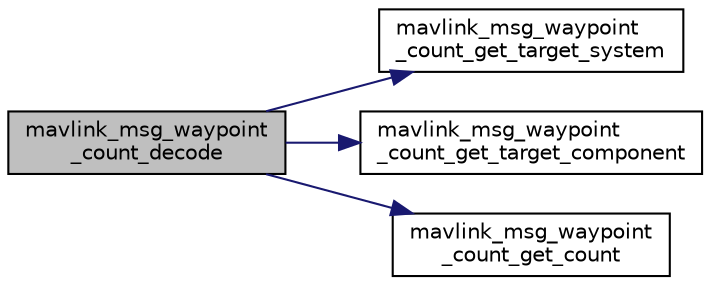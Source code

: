 digraph "mavlink_msg_waypoint_count_decode"
{
 // INTERACTIVE_SVG=YES
  edge [fontname="Helvetica",fontsize="10",labelfontname="Helvetica",labelfontsize="10"];
  node [fontname="Helvetica",fontsize="10",shape=record];
  rankdir="LR";
  Node1 [label="mavlink_msg_waypoint\l_count_decode",height=0.2,width=0.4,color="black", fillcolor="grey75", style="filled" fontcolor="black"];
  Node1 -> Node2 [color="midnightblue",fontsize="10",style="solid",fontname="Helvetica"];
  Node2 [label="mavlink_msg_waypoint\l_count_get_target_system",height=0.2,width=0.4,color="black", fillcolor="white", style="filled",URL="$mavlink__msg__waypoint__count_8h.html#a3348a0dbed0fa820816e543e976f64f9",tooltip="Send a waypoint_count message. "];
  Node1 -> Node3 [color="midnightblue",fontsize="10",style="solid",fontname="Helvetica"];
  Node3 [label="mavlink_msg_waypoint\l_count_get_target_component",height=0.2,width=0.4,color="black", fillcolor="white", style="filled",URL="$mavlink__msg__waypoint__count_8h.html#a642ef4d823e5d0722d988d8d42db3ef7",tooltip="Get field target_component from waypoint_count message. "];
  Node1 -> Node4 [color="midnightblue",fontsize="10",style="solid",fontname="Helvetica"];
  Node4 [label="mavlink_msg_waypoint\l_count_get_count",height=0.2,width=0.4,color="black", fillcolor="white", style="filled",URL="$mavlink__msg__waypoint__count_8h.html#a9b2e77ffdcfa0810a09cc64e3163821a",tooltip="Get field count from waypoint_count message. "];
}
